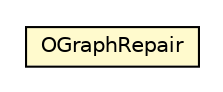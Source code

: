 #!/usr/local/bin/dot
#
# Class diagram 
# Generated by UMLGraph version R5_6-24-gf6e263 (http://www.umlgraph.org/)
#

digraph G {
	edge [fontname="Helvetica",fontsize=10,labelfontname="Helvetica",labelfontsize=10];
	node [fontname="Helvetica",fontsize=10,shape=plaintext];
	nodesep=0.25;
	ranksep=0.5;
	// com.tinkerpop.blueprints.impls.orient.OGraphRepair
	c1855130 [label=<<table title="com.tinkerpop.blueprints.impls.orient.OGraphRepair" border="0" cellborder="1" cellspacing="0" cellpadding="2" port="p" bgcolor="lemonChiffon" href="./OGraphRepair.html">
		<tr><td><table border="0" cellspacing="0" cellpadding="1">
<tr><td align="center" balign="center"> OGraphRepair </td></tr>
		</table></td></tr>
		</table>>, URL="./OGraphRepair.html", fontname="Helvetica", fontcolor="black", fontsize=10.0];
}

